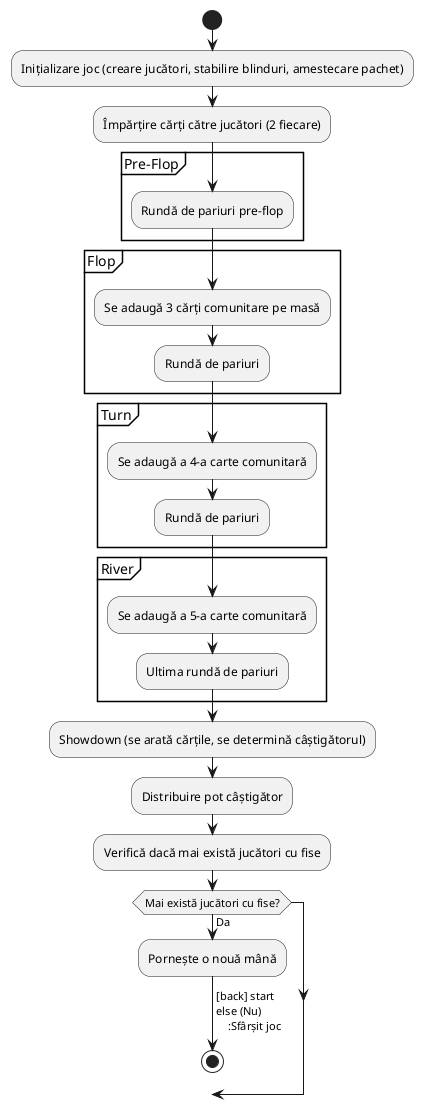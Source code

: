 @startuml
start

:Inițializare joc (creare jucători, stabilire blinduri, amestecare pachet);

:Împărțire cărți către jucători (2 fiecare);

partition "Pre-Flop" {
    :Rundă de pariuri pre-flop;
}

partition "Flop" {
    :Se adaugă 3 cărți comunitare pe masă;
    :Rundă de pariuri;
}

partition "Turn" {
    :Se adaugă a 4-a carte comunitară;
    :Rundă de pariuri;
}

partition "River" {
    :Se adaugă a 5-a carte comunitară;
    :Ultima rundă de pariuri;
}

:Showdown (se arată cărțile, se determină câștigătorul);

:Distribuire pot câștigător;

:Verifică dacă mai există jucători cu fise;
if (Mai există jucători cu fise?) then (Da)
    :Pornește o nouă mână;
    -> [back] start
else (Nu)
    :Sfârșit joc;
    stop
endif

@enduml
